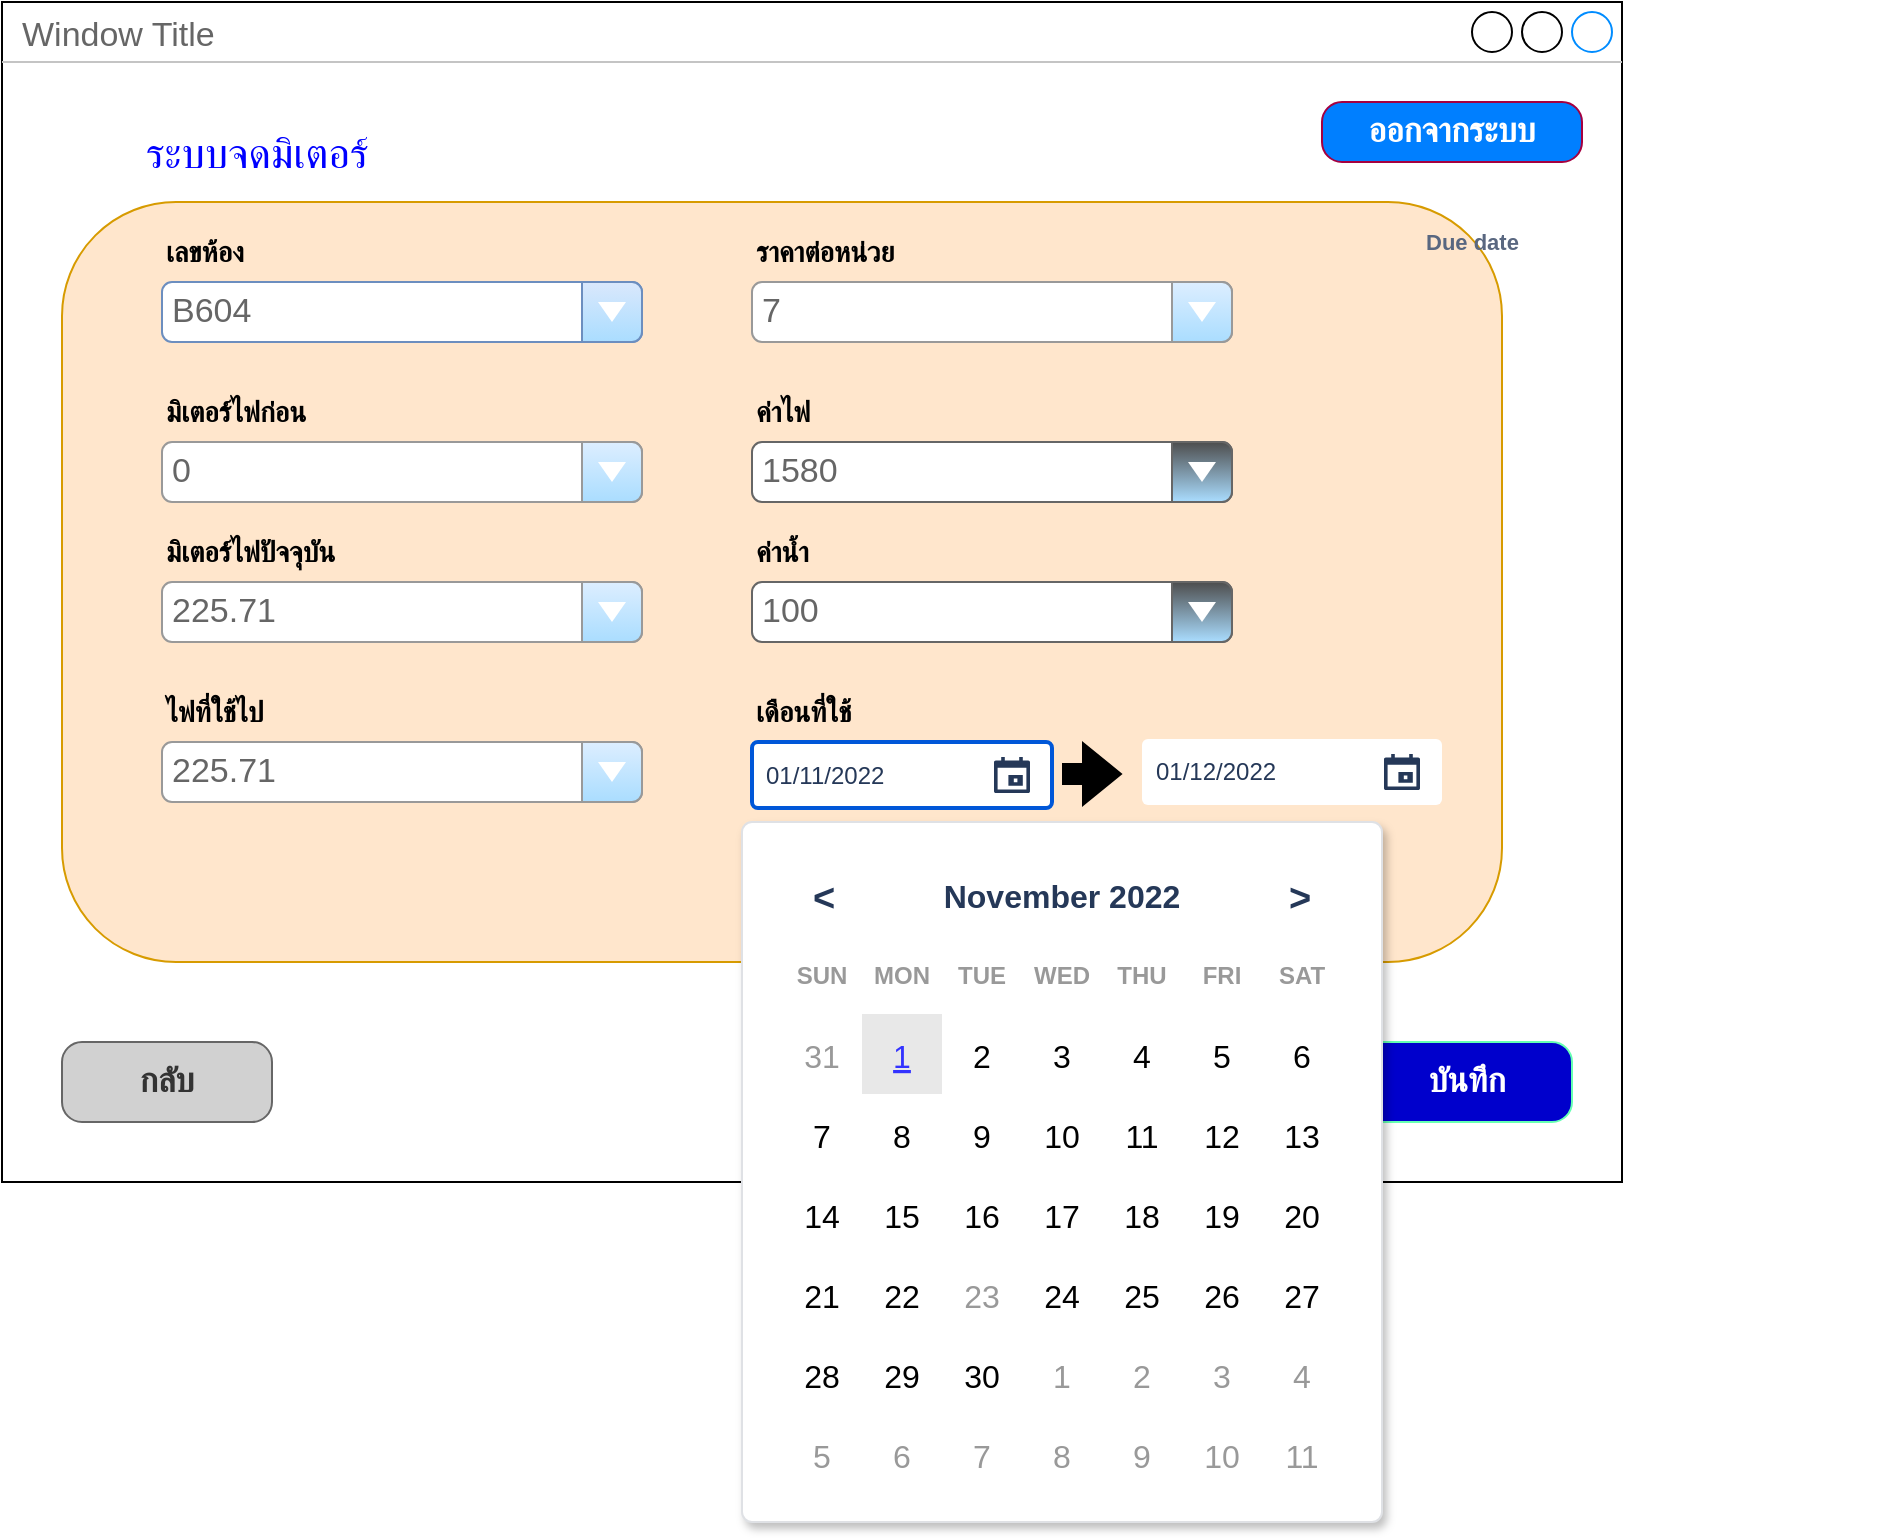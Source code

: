<mxfile version="20.6.0" type="github" pages="2">
  <diagram id="pACce_eoA6zJGkhBHv7w" name="บันทึก">
    <mxGraphModel dx="2062" dy="804" grid="1" gridSize="10" guides="1" tooltips="1" connect="1" arrows="1" fold="1" page="1" pageScale="1" pageWidth="850" pageHeight="1100" math="0" shadow="0">
      <root>
        <mxCell id="0" />
        <mxCell id="1" parent="0" />
        <mxCell id="gXI_uMia87qmrDkuM0YH-76" value="Window Title" style="strokeWidth=1;shadow=0;dashed=0;align=center;html=1;shape=mxgraph.mockup.containers.window;align=left;verticalAlign=top;spacingLeft=8;strokeColor2=#008cff;strokeColor3=#c4c4c4;fontColor=#666666;mainText=;fontSize=17;labelBackgroundColor=none;" vertex="1" parent="1">
          <mxGeometry x="30" y="20" width="810" height="590" as="geometry" />
        </mxCell>
        <mxCell id="gXI_uMia87qmrDkuM0YH-150" value="" style="rounded=1;whiteSpace=wrap;html=1;fillColor=#ffe6cc;strokeColor=#d79b00;" vertex="1" parent="1">
          <mxGeometry x="60" y="120" width="720" height="380" as="geometry" />
        </mxCell>
        <mxCell id="gXI_uMia87qmrDkuM0YH-77" value="7" style="strokeWidth=1;shadow=0;dashed=0;align=center;html=1;shape=mxgraph.mockup.forms.comboBox;strokeColor=#999999;fillColor=#ddeeff;align=left;fillColor2=#aaddff;mainText=;fontColor=#666666;fontSize=17;spacingLeft=3;" vertex="1" parent="1">
          <mxGeometry x="405" y="160" width="240" height="30" as="geometry" />
        </mxCell>
        <mxCell id="gXI_uMia87qmrDkuM0YH-78" value="&lt;span style=&quot;font-size: 14px;&quot;&gt;&lt;b&gt;ราคาต่อหน่วย&lt;/b&gt;&lt;/span&gt;" style="text;html=1;strokeColor=none;fillColor=none;align=left;verticalAlign=middle;whiteSpace=wrap;rounded=0;" vertex="1" parent="1">
          <mxGeometry x="405" y="130" width="120" height="30" as="geometry" />
        </mxCell>
        <mxCell id="gXI_uMia87qmrDkuM0YH-79" value="&lt;span style=&quot;font-size: 14px;&quot;&gt;&lt;b&gt;มิเตอร์ไฟก่อน&lt;/b&gt;&lt;/span&gt;" style="text;html=1;strokeColor=none;fillColor=none;align=left;verticalAlign=middle;whiteSpace=wrap;rounded=0;" vertex="1" parent="1">
          <mxGeometry x="110" y="210" width="180" height="30" as="geometry" />
        </mxCell>
        <mxCell id="gXI_uMia87qmrDkuM0YH-81" value="&lt;span style=&quot;font-size: 14px;&quot;&gt;&lt;b&gt;ค่าไฟ&lt;/b&gt;&lt;/span&gt;" style="text;html=1;strokeColor=none;fillColor=none;align=left;verticalAlign=middle;whiteSpace=wrap;rounded=0;" vertex="1" parent="1">
          <mxGeometry x="405" y="210" width="90" height="30" as="geometry" />
        </mxCell>
        <mxCell id="gXI_uMia87qmrDkuM0YH-82" value="&lt;span style=&quot;font-size: 14px;&quot;&gt;&lt;b&gt;เลขห้อง&lt;/b&gt;&lt;/span&gt;" style="text;html=1;strokeColor=none;fillColor=none;align=left;verticalAlign=middle;whiteSpace=wrap;rounded=0;" vertex="1" parent="1">
          <mxGeometry x="110" y="130" width="90" height="30" as="geometry" />
        </mxCell>
        <mxCell id="gXI_uMia87qmrDkuM0YH-84" value="&lt;font color=&quot;#ffffff&quot;&gt;บันทึก&lt;/font&gt;" style="strokeWidth=1;shadow=0;dashed=0;align=center;html=1;shape=mxgraph.mockup.buttons.button;strokeColor=#66FFB3;mainText=;buttonStyle=round;fontSize=17;fontStyle=1;fillColor=#0000CC;whiteSpace=wrap;" vertex="1" parent="1">
          <mxGeometry x="710" y="540" width="105" height="40" as="geometry" />
        </mxCell>
        <mxCell id="gXI_uMia87qmrDkuM0YH-85" value="&lt;font color=&quot;#0000ff&quot;&gt;&lt;span style=&quot;font-size: 21px;&quot;&gt;ระบบจดมิเตอร์&lt;span style=&quot;white-space: pre;&quot;&gt;	&lt;/span&gt;&lt;/span&gt;&lt;/font&gt;" style="text;html=1;strokeColor=none;fillColor=none;align=left;verticalAlign=middle;whiteSpace=wrap;rounded=0;" vertex="1" parent="1">
          <mxGeometry x="100" y="80" width="320" height="30" as="geometry" />
        </mxCell>
        <mxCell id="gXI_uMia87qmrDkuM0YH-86" value="ออกจากระบบ" style="strokeWidth=1;shadow=0;dashed=0;align=center;html=1;shape=mxgraph.mockup.buttons.button;strokeColor=#A50040;mainText=;buttonStyle=round;fontSize=17;fontStyle=1;fillColor=#007FFF;whiteSpace=wrap;fontColor=#ffffff;" vertex="1" parent="1">
          <mxGeometry x="690" y="70" width="130" height="30" as="geometry" />
        </mxCell>
        <mxCell id="gXI_uMia87qmrDkuM0YH-87" value="225.71" style="strokeWidth=1;shadow=0;dashed=0;align=center;html=1;shape=mxgraph.mockup.forms.comboBox;strokeColor=#999999;fillColor=#ddeeff;align=left;fillColor2=#aaddff;mainText=;fontColor=#666666;fontSize=17;spacingLeft=3;" vertex="1" parent="1">
          <mxGeometry x="110" y="310" width="240" height="30" as="geometry" />
        </mxCell>
        <mxCell id="gXI_uMia87qmrDkuM0YH-88" value="&lt;span style=&quot;font-size: 14px;&quot;&gt;&lt;b&gt;มิเตอร์ไฟปัจจุบัน&lt;/b&gt;&lt;/span&gt;" style="text;html=1;strokeColor=none;fillColor=none;align=left;verticalAlign=middle;whiteSpace=wrap;rounded=0;" vertex="1" parent="1">
          <mxGeometry x="110" y="280" width="120" height="30" as="geometry" />
        </mxCell>
        <mxCell id="gXI_uMia87qmrDkuM0YH-89" value="&lt;font color=&quot;#666666&quot;&gt;B604&lt;/font&gt;" style="strokeWidth=1;shadow=0;dashed=0;align=center;html=1;shape=mxgraph.mockup.forms.comboBox;align=left;fillColor2=#aaddff;mainText=;fontSize=17;spacingLeft=3;fillColor=#dae8fc;strokeColor=#6c8ebf;" vertex="1" parent="1">
          <mxGeometry x="110" y="160" width="240" height="30" as="geometry" />
        </mxCell>
        <mxCell id="gXI_uMia87qmrDkuM0YH-144" value="กลับ" style="strokeWidth=1;shadow=0;dashed=0;align=center;html=1;shape=mxgraph.mockup.buttons.button;strokeColor=#666666;mainText=;buttonStyle=round;fontSize=17;fontStyle=1;fillColor=#D1D1D1;whiteSpace=wrap;fontColor=#333333;" vertex="1" parent="1">
          <mxGeometry x="60" y="540" width="105" height="40" as="geometry" />
        </mxCell>
        <mxCell id="gXI_uMia87qmrDkuM0YH-145" value="&lt;font color=&quot;#666666&quot;&gt;1580&lt;/font&gt;" style="strokeWidth=1;shadow=0;dashed=0;align=center;html=1;shape=mxgraph.mockup.forms.comboBox;align=left;fillColor2=#aaddff;mainText=;fontSize=17;spacingLeft=3;fillColor=#4D4D4D;strokeColor=#666666;fontColor=#333333;" vertex="1" parent="1">
          <mxGeometry x="405" y="240" width="240" height="30" as="geometry" />
        </mxCell>
        <mxCell id="gXI_uMia87qmrDkuM0YH-146" value="225.71" style="strokeWidth=1;shadow=0;dashed=0;align=center;html=1;shape=mxgraph.mockup.forms.comboBox;strokeColor=#999999;fillColor=#ddeeff;align=left;fillColor2=#aaddff;mainText=;fontColor=#666666;fontSize=17;spacingLeft=3;" vertex="1" parent="1">
          <mxGeometry x="110" y="390" width="240" height="30" as="geometry" />
        </mxCell>
        <mxCell id="gXI_uMia87qmrDkuM0YH-147" value="&lt;span style=&quot;font-size: 14px;&quot;&gt;&lt;b&gt;ไฟที่ใช้ไป&lt;/b&gt;&lt;/span&gt;" style="text;html=1;strokeColor=none;fillColor=none;align=left;verticalAlign=middle;whiteSpace=wrap;rounded=0;" vertex="1" parent="1">
          <mxGeometry x="110" y="360" width="90" height="30" as="geometry" />
        </mxCell>
        <mxCell id="9Kk1FiaGBALXUpQW7ypn-1" value="0" style="strokeWidth=1;shadow=0;dashed=0;align=center;html=1;shape=mxgraph.mockup.forms.comboBox;strokeColor=#999999;fillColor=#ddeeff;align=left;fillColor2=#aaddff;mainText=;fontColor=#666666;fontSize=17;spacingLeft=3;" vertex="1" parent="1">
          <mxGeometry x="110" y="240" width="240" height="30" as="geometry" />
        </mxCell>
        <mxCell id="j0Syfr4rRPROpqAFG1uq-6" value="&lt;font color=&quot;#666666&quot;&gt;100&lt;/font&gt;" style="strokeWidth=1;shadow=0;dashed=0;align=center;html=1;shape=mxgraph.mockup.forms.comboBox;align=left;fillColor2=#aaddff;mainText=;fontSize=17;spacingLeft=3;fillColor=#4D4D4D;strokeColor=#666666;fontColor=#333333;" vertex="1" parent="1">
          <mxGeometry x="405" y="310" width="240" height="30" as="geometry" />
        </mxCell>
        <mxCell id="j0Syfr4rRPROpqAFG1uq-7" value="&lt;span style=&quot;font-size: 14px;&quot;&gt;&lt;b&gt;ค่าน้ำ&lt;/b&gt;&lt;/span&gt;" style="text;html=1;strokeColor=none;fillColor=none;align=left;verticalAlign=middle;whiteSpace=wrap;rounded=0;" vertex="1" parent="1">
          <mxGeometry x="405" y="280" width="90" height="30" as="geometry" />
        </mxCell>
        <mxCell id="j0Syfr4rRPROpqAFG1uq-9" value="&lt;span style=&quot;font-size: 14px;&quot;&gt;&lt;b&gt;เดือนที่ใช้&lt;/b&gt;&lt;/span&gt;" style="text;html=1;strokeColor=none;fillColor=none;align=left;verticalAlign=middle;whiteSpace=wrap;rounded=0;" vertex="1" parent="1">
          <mxGeometry x="405" y="360" width="120" height="30" as="geometry" />
        </mxCell>
        <mxCell id="j0Syfr4rRPROpqAFG1uq-13" value="Due date" style="fillColor=none;strokeColor=none;html=1;fontSize=11;fontStyle=0;align=left;fontColor=#596780;fontStyle=1;fontSize=11" vertex="1" parent="1">
          <mxGeometry x="740" y="130" width="240" height="20" as="geometry" />
        </mxCell>
        <mxCell id="j0Syfr4rRPROpqAFG1uq-14" value="01/11/2022" style="rounded=1;arcSize=9;fillColor=#ffffff;align=left;spacingLeft=5;strokeColor=#0057D8;html=1;strokeWidth=2;fontColor=#253858;fontSize=12" vertex="1" parent="1">
          <mxGeometry x="405" y="390" width="150" height="33" as="geometry" />
        </mxCell>
        <mxCell id="j0Syfr4rRPROpqAFG1uq-15" value="" style="shape=mxgraph.gmdl.calendar;fillColor=#253858;strokeColor=none" vertex="1" parent="j0Syfr4rRPROpqAFG1uq-14">
          <mxGeometry x="1" y="0.5" width="18" height="18" relative="1" as="geometry">
            <mxPoint x="-29" y="-9" as="offset" />
          </mxGeometry>
        </mxCell>
        <mxCell id="j0Syfr4rRPROpqAFG1uq-16" value="" style="shape=mxgraph.mockup.forms.rrect;rSize=5;strokeColor=#DFE1E5;fillColor=#ffffff;shadow=1" vertex="1" parent="1">
          <mxGeometry x="400" y="430" width="320" height="350" as="geometry" />
        </mxCell>
        <mxCell id="j0Syfr4rRPROpqAFG1uq-17" value="November 2022" style="strokeColor=none;fillColor=none;fontColor=#253858;fontSize=16;fontStyle=1" vertex="1" parent="j0Syfr4rRPROpqAFG1uq-16">
          <mxGeometry x="60" y="16" width="200" height="40" as="geometry" />
        </mxCell>
        <mxCell id="j0Syfr4rRPROpqAFG1uq-18" value="&lt;" style="strokeColor=none;fillColor=none;fontColor=#253858;fontSize=19;fontStyle=1;" vertex="1" parent="j0Syfr4rRPROpqAFG1uq-16">
          <mxGeometry x="16" y="16" width="50" height="40" as="geometry" />
        </mxCell>
        <mxCell id="j0Syfr4rRPROpqAFG1uq-19" value="&gt;" style="strokeColor=none;fillColor=none;fontColor=#253858;fontSize=19;fontStyle=1;" vertex="1" parent="j0Syfr4rRPROpqAFG1uq-16">
          <mxGeometry x="254" y="16" width="50" height="40" as="geometry" />
        </mxCell>
        <mxCell id="j0Syfr4rRPROpqAFG1uq-20" value="SUN" style="strokeColor=none;fillColor=none;fontColor=#999999;fontSize=12;fontStyle=1" vertex="1" parent="j0Syfr4rRPROpqAFG1uq-16">
          <mxGeometry x="20" y="56" width="40" height="40" as="geometry" />
        </mxCell>
        <mxCell id="j0Syfr4rRPROpqAFG1uq-21" value="MON" style="strokeColor=none;fillColor=none;fontColor=#999999;fontSize=12;fontStyle=1" vertex="1" parent="j0Syfr4rRPROpqAFG1uq-16">
          <mxGeometry x="60" y="56" width="40" height="40" as="geometry" />
        </mxCell>
        <mxCell id="j0Syfr4rRPROpqAFG1uq-22" value="TUE" style="strokeColor=none;fillColor=none;fontColor=#999999;fontSize=12;fontStyle=1" vertex="1" parent="j0Syfr4rRPROpqAFG1uq-16">
          <mxGeometry x="100" y="56" width="40" height="40" as="geometry" />
        </mxCell>
        <mxCell id="j0Syfr4rRPROpqAFG1uq-23" value="WED" style="strokeColor=none;fillColor=none;fontColor=#999999;fontSize=12;fontStyle=1" vertex="1" parent="j0Syfr4rRPROpqAFG1uq-16">
          <mxGeometry x="140" y="56" width="40" height="40" as="geometry" />
        </mxCell>
        <mxCell id="j0Syfr4rRPROpqAFG1uq-24" value="THU" style="strokeColor=none;fillColor=none;fontColor=#999999;fontSize=12;fontStyle=1" vertex="1" parent="j0Syfr4rRPROpqAFG1uq-16">
          <mxGeometry x="180" y="56" width="40" height="40" as="geometry" />
        </mxCell>
        <mxCell id="j0Syfr4rRPROpqAFG1uq-25" value="FRI" style="strokeColor=none;fillColor=none;fontColor=#999999;fontSize=12;fontStyle=1" vertex="1" parent="j0Syfr4rRPROpqAFG1uq-16">
          <mxGeometry x="220" y="56" width="40" height="40" as="geometry" />
        </mxCell>
        <mxCell id="j0Syfr4rRPROpqAFG1uq-26" value="SAT" style="strokeColor=none;fillColor=none;fontColor=#999999;fontSize=12;fontStyle=1" vertex="1" parent="j0Syfr4rRPROpqAFG1uq-16">
          <mxGeometry x="260" y="56" width="40" height="40" as="geometry" />
        </mxCell>
        <mxCell id="j0Syfr4rRPROpqAFG1uq-27" value="31" style="strokeColor=none;fillColor=none;fontColor=#999999;fontSize=16" vertex="1" parent="j0Syfr4rRPROpqAFG1uq-16">
          <mxGeometry x="20" y="96" width="40" height="40" as="geometry" />
        </mxCell>
        <mxCell id="j0Syfr4rRPROpqAFG1uq-28" value="1" style="strokeColor=none;fillColor=#E8E8E8;fontColor=#3333FF;fontSize=16;fontStyle=4" vertex="1" parent="j0Syfr4rRPROpqAFG1uq-16">
          <mxGeometry x="60" y="96" width="40" height="40" as="geometry" />
        </mxCell>
        <mxCell id="j0Syfr4rRPROpqAFG1uq-29" value="2" style="strokeColor=none;fillColor=none;fontColor=#000000;fontSize=16" vertex="1" parent="j0Syfr4rRPROpqAFG1uq-16">
          <mxGeometry x="100" y="96" width="40" height="40" as="geometry" />
        </mxCell>
        <mxCell id="j0Syfr4rRPROpqAFG1uq-30" value="3" style="strokeColor=none;fillColor=none;fontColor=#000000;fontSize=16" vertex="1" parent="j0Syfr4rRPROpqAFG1uq-16">
          <mxGeometry x="140" y="96" width="40" height="40" as="geometry" />
        </mxCell>
        <mxCell id="j0Syfr4rRPROpqAFG1uq-31" value="4" style="strokeColor=none;fillColor=none;fontColor=#000000;fontSize=16" vertex="1" parent="j0Syfr4rRPROpqAFG1uq-16">
          <mxGeometry x="180" y="96" width="40" height="40" as="geometry" />
        </mxCell>
        <mxCell id="j0Syfr4rRPROpqAFG1uq-32" value="5" style="strokeColor=none;fillColor=none;fontColor=#000000;fontSize=16" vertex="1" parent="j0Syfr4rRPROpqAFG1uq-16">
          <mxGeometry x="220" y="96" width="40" height="40" as="geometry" />
        </mxCell>
        <mxCell id="j0Syfr4rRPROpqAFG1uq-33" value="6" style="strokeColor=none;fillColor=none;fontColor=#000000;fontSize=16" vertex="1" parent="j0Syfr4rRPROpqAFG1uq-16">
          <mxGeometry x="260" y="96" width="40" height="40" as="geometry" />
        </mxCell>
        <mxCell id="j0Syfr4rRPROpqAFG1uq-34" value="7" style="strokeColor=none;fillColor=none;fontColor=#000000;fontSize=16" vertex="1" parent="j0Syfr4rRPROpqAFG1uq-16">
          <mxGeometry x="20" y="136" width="40" height="40" as="geometry" />
        </mxCell>
        <mxCell id="j0Syfr4rRPROpqAFG1uq-35" value="8" style="strokeColor=none;fillColor=none;fontColor=#000000;fontSize=16" vertex="1" parent="j0Syfr4rRPROpqAFG1uq-16">
          <mxGeometry x="60" y="136" width="40" height="40" as="geometry" />
        </mxCell>
        <mxCell id="j0Syfr4rRPROpqAFG1uq-36" value="9" style="strokeColor=none;fillColor=none;fontColor=#000000;fontSize=16" vertex="1" parent="j0Syfr4rRPROpqAFG1uq-16">
          <mxGeometry x="100" y="136" width="40" height="40" as="geometry" />
        </mxCell>
        <mxCell id="j0Syfr4rRPROpqAFG1uq-37" value="10" style="strokeColor=none;fillColor=none;fontColor=#000000;fontSize=16;fontStyle=0" vertex="1" parent="j0Syfr4rRPROpqAFG1uq-16">
          <mxGeometry x="140" y="136" width="40" height="40" as="geometry" />
        </mxCell>
        <mxCell id="j0Syfr4rRPROpqAFG1uq-38" value="11" style="strokeColor=none;fillColor=none;fontColor=#000000;fontSize=16;rounded=1;arcSize=10" vertex="1" parent="j0Syfr4rRPROpqAFG1uq-16">
          <mxGeometry x="180" y="136" width="40" height="40" as="geometry" />
        </mxCell>
        <mxCell id="j0Syfr4rRPROpqAFG1uq-39" value="12" style="strokeColor=none;fillColor=none;fontColor=#000000;fontSize=16" vertex="1" parent="j0Syfr4rRPROpqAFG1uq-16">
          <mxGeometry x="220" y="136" width="40" height="40" as="geometry" />
        </mxCell>
        <mxCell id="j0Syfr4rRPROpqAFG1uq-40" value="13" style="strokeColor=none;fillColor=none;fontColor=#000000;fontSize=16" vertex="1" parent="j0Syfr4rRPROpqAFG1uq-16">
          <mxGeometry x="260" y="136" width="40" height="40" as="geometry" />
        </mxCell>
        <mxCell id="j0Syfr4rRPROpqAFG1uq-41" value="14" style="strokeColor=none;fillColor=none;fontColor=#000000;fontSize=16" vertex="1" parent="j0Syfr4rRPROpqAFG1uq-16">
          <mxGeometry x="20" y="176" width="40" height="40" as="geometry" />
        </mxCell>
        <mxCell id="j0Syfr4rRPROpqAFG1uq-42" value="15" style="strokeColor=none;fillColor=none;fontColor=#000000;fontSize=16" vertex="1" parent="j0Syfr4rRPROpqAFG1uq-16">
          <mxGeometry x="60" y="176" width="40" height="40" as="geometry" />
        </mxCell>
        <mxCell id="j0Syfr4rRPROpqAFG1uq-43" value="16" style="strokeColor=none;fillColor=none;fontColor=#000000;fontSize=16" vertex="1" parent="j0Syfr4rRPROpqAFG1uq-16">
          <mxGeometry x="100" y="176" width="40" height="40" as="geometry" />
        </mxCell>
        <mxCell id="j0Syfr4rRPROpqAFG1uq-44" value="17" style="strokeColor=none;fillColor=none;fontColor=#000000;fontSize=16" vertex="1" parent="j0Syfr4rRPROpqAFG1uq-16">
          <mxGeometry x="140" y="176" width="40" height="40" as="geometry" />
        </mxCell>
        <mxCell id="j0Syfr4rRPROpqAFG1uq-45" value="18" style="strokeColor=none;fillColor=none;fontColor=#000000;fontSize=16" vertex="1" parent="j0Syfr4rRPROpqAFG1uq-16">
          <mxGeometry x="180" y="176" width="40" height="40" as="geometry" />
        </mxCell>
        <mxCell id="j0Syfr4rRPROpqAFG1uq-46" value="19" style="strokeColor=none;fillColor=none;fontColor=#000000;fontSize=16" vertex="1" parent="j0Syfr4rRPROpqAFG1uq-16">
          <mxGeometry x="220" y="176" width="40" height="40" as="geometry" />
        </mxCell>
        <mxCell id="j0Syfr4rRPROpqAFG1uq-47" value="20" style="strokeColor=none;fillColor=none;fontColor=#000000;fontSize=16" vertex="1" parent="j0Syfr4rRPROpqAFG1uq-16">
          <mxGeometry x="260" y="176" width="40" height="40" as="geometry" />
        </mxCell>
        <mxCell id="j0Syfr4rRPROpqAFG1uq-48" value="21" style="strokeColor=none;fillColor=none;fontColor=#000000;fontSize=16" vertex="1" parent="j0Syfr4rRPROpqAFG1uq-16">
          <mxGeometry x="20" y="216" width="40" height="40" as="geometry" />
        </mxCell>
        <mxCell id="j0Syfr4rRPROpqAFG1uq-49" value="22" style="strokeColor=none;fillColor=none;fontColor=#000000;fontSize=16" vertex="1" parent="j0Syfr4rRPROpqAFG1uq-16">
          <mxGeometry x="60" y="216" width="40" height="40" as="geometry" />
        </mxCell>
        <mxCell id="j0Syfr4rRPROpqAFG1uq-50" value="23" style="strokeColor=none;fillColor=none;fontColor=#999999;fontSize=16" vertex="1" parent="j0Syfr4rRPROpqAFG1uq-16">
          <mxGeometry x="100" y="216" width="40" height="40" as="geometry" />
        </mxCell>
        <mxCell id="j0Syfr4rRPROpqAFG1uq-51" value="24" style="strokeColor=none;fillColor=none;fontColor=#000000;fontSize=16" vertex="1" parent="j0Syfr4rRPROpqAFG1uq-16">
          <mxGeometry x="140" y="216" width="40" height="40" as="geometry" />
        </mxCell>
        <mxCell id="j0Syfr4rRPROpqAFG1uq-52" value="25" style="strokeColor=none;fillColor=none;fontColor=#000000;fontSize=16" vertex="1" parent="j0Syfr4rRPROpqAFG1uq-16">
          <mxGeometry x="180" y="216" width="40" height="40" as="geometry" />
        </mxCell>
        <mxCell id="j0Syfr4rRPROpqAFG1uq-53" value="26" style="strokeColor=none;fillColor=none;fontColor=#000000;fontSize=16" vertex="1" parent="j0Syfr4rRPROpqAFG1uq-16">
          <mxGeometry x="220" y="216" width="40" height="40" as="geometry" />
        </mxCell>
        <mxCell id="j0Syfr4rRPROpqAFG1uq-54" value="27" style="strokeColor=none;fillColor=none;fontColor=#000000;fontSize=16" vertex="1" parent="j0Syfr4rRPROpqAFG1uq-16">
          <mxGeometry x="260" y="216" width="40" height="40" as="geometry" />
        </mxCell>
        <mxCell id="j0Syfr4rRPROpqAFG1uq-55" value="28" style="strokeColor=none;fillColor=none;fontColor=#000000;fontSize=16" vertex="1" parent="j0Syfr4rRPROpqAFG1uq-16">
          <mxGeometry x="20" y="256" width="40" height="40" as="geometry" />
        </mxCell>
        <mxCell id="j0Syfr4rRPROpqAFG1uq-56" value="29" style="strokeColor=none;fillColor=none;fontColor=#000000;fontSize=16" vertex="1" parent="j0Syfr4rRPROpqAFG1uq-16">
          <mxGeometry x="60" y="256" width="40" height="40" as="geometry" />
        </mxCell>
        <mxCell id="j0Syfr4rRPROpqAFG1uq-57" value="30" style="strokeColor=none;fillColor=none;fontColor=#000000;fontSize=16" vertex="1" parent="j0Syfr4rRPROpqAFG1uq-16">
          <mxGeometry x="100" y="256" width="40" height="40" as="geometry" />
        </mxCell>
        <mxCell id="j0Syfr4rRPROpqAFG1uq-58" value="1" style="strokeColor=none;fillColor=none;fontColor=#999999;fontSize=16" vertex="1" parent="j0Syfr4rRPROpqAFG1uq-16">
          <mxGeometry x="140" y="256" width="40" height="40" as="geometry" />
        </mxCell>
        <mxCell id="j0Syfr4rRPROpqAFG1uq-59" value="2" style="strokeColor=none;fillColor=none;fontColor=#999999;fontSize=16" vertex="1" parent="j0Syfr4rRPROpqAFG1uq-16">
          <mxGeometry x="180" y="256" width="40" height="40" as="geometry" />
        </mxCell>
        <mxCell id="j0Syfr4rRPROpqAFG1uq-60" value="3" style="strokeColor=none;fillColor=none;fontColor=#999999;fontSize=16" vertex="1" parent="j0Syfr4rRPROpqAFG1uq-16">
          <mxGeometry x="220" y="256" width="40" height="40" as="geometry" />
        </mxCell>
        <mxCell id="j0Syfr4rRPROpqAFG1uq-61" value="4" style="strokeColor=none;fillColor=none;fontColor=#999999;fontSize=16" vertex="1" parent="j0Syfr4rRPROpqAFG1uq-16">
          <mxGeometry x="260" y="256" width="40" height="40" as="geometry" />
        </mxCell>
        <mxCell id="j0Syfr4rRPROpqAFG1uq-62" value="5" style="strokeColor=none;fillColor=none;fontColor=#999999;fontSize=16" vertex="1" parent="j0Syfr4rRPROpqAFG1uq-16">
          <mxGeometry x="20" y="296" width="40" height="40" as="geometry" />
        </mxCell>
        <mxCell id="j0Syfr4rRPROpqAFG1uq-63" value="6" style="strokeColor=none;fillColor=none;fontColor=#999999;fontSize=16" vertex="1" parent="j0Syfr4rRPROpqAFG1uq-16">
          <mxGeometry x="60" y="296" width="40" height="40" as="geometry" />
        </mxCell>
        <mxCell id="j0Syfr4rRPROpqAFG1uq-64" value="7" style="strokeColor=none;fillColor=none;fontColor=#999999;fontSize=16" vertex="1" parent="j0Syfr4rRPROpqAFG1uq-16">
          <mxGeometry x="100" y="296" width="40" height="40" as="geometry" />
        </mxCell>
        <mxCell id="j0Syfr4rRPROpqAFG1uq-65" value="8" style="strokeColor=none;fillColor=none;fontColor=#999999;fontSize=16" vertex="1" parent="j0Syfr4rRPROpqAFG1uq-16">
          <mxGeometry x="140" y="296" width="40" height="40" as="geometry" />
        </mxCell>
        <mxCell id="j0Syfr4rRPROpqAFG1uq-66" value="9" style="strokeColor=none;fillColor=none;fontColor=#999999;fontSize=16" vertex="1" parent="j0Syfr4rRPROpqAFG1uq-16">
          <mxGeometry x="180" y="296" width="40" height="40" as="geometry" />
        </mxCell>
        <mxCell id="j0Syfr4rRPROpqAFG1uq-67" value="10" style="strokeColor=none;fillColor=none;fontColor=#999999;fontSize=16" vertex="1" parent="j0Syfr4rRPROpqAFG1uq-16">
          <mxGeometry x="220" y="296" width="40" height="40" as="geometry" />
        </mxCell>
        <mxCell id="j0Syfr4rRPROpqAFG1uq-68" value="11" style="strokeColor=none;fillColor=none;fontColor=#999999;fontSize=16" vertex="1" parent="j0Syfr4rRPROpqAFG1uq-16">
          <mxGeometry x="260" y="296" width="40" height="40" as="geometry" />
        </mxCell>
        <mxCell id="j0Syfr4rRPROpqAFG1uq-69" value="01/12/2022" style="rounded=1;arcSize=9;fillColor=#ffffff;align=left;spacingLeft=5;strokeColor=none;html=1;strokeWidth=2;fontColor=#253858;fontSize=12" vertex="1" parent="1">
          <mxGeometry x="600" y="388.5" width="150" height="33" as="geometry" />
        </mxCell>
        <mxCell id="j0Syfr4rRPROpqAFG1uq-70" value="" style="shape=mxgraph.gmdl.calendar;fillColor=#253858;strokeColor=none" vertex="1" parent="j0Syfr4rRPROpqAFG1uq-69">
          <mxGeometry x="1" y="0.5" width="18" height="18" relative="1" as="geometry">
            <mxPoint x="-29" y="-9" as="offset" />
          </mxGeometry>
        </mxCell>
        <mxCell id="j0Syfr4rRPROpqAFG1uq-71" value="" style="shape=flexArrow;endArrow=classic;html=1;rounded=0;fillColor=#000000;" edge="1" parent="1">
          <mxGeometry width="50" height="50" relative="1" as="geometry">
            <mxPoint x="560" y="406" as="sourcePoint" />
            <mxPoint x="590" y="406" as="targetPoint" />
          </mxGeometry>
        </mxCell>
      </root>
    </mxGraphModel>
  </diagram>
  <diagram id="rkrF7DyD5McKqvtIe-qx" name="ใบแจ้งหนี้">
    <mxGraphModel dx="2062" dy="804" grid="1" gridSize="10" guides="1" tooltips="1" connect="1" arrows="1" fold="1" page="1" pageScale="1" pageWidth="850" pageHeight="1100" math="0" shadow="0">
      <root>
        <mxCell id="0" />
        <mxCell id="1" parent="0" />
        <mxCell id="aSWJY-RBdRZGimwsFMHo-1" value="Window Title" style="strokeWidth=1;shadow=0;dashed=0;align=center;html=1;shape=mxgraph.mockup.containers.window;align=left;verticalAlign=top;spacingLeft=8;strokeColor2=#008cff;strokeColor3=#c4c4c4;fontColor=#666666;mainText=;fontSize=17;labelBackgroundColor=none;" vertex="1" parent="1">
          <mxGeometry x="30" y="20" width="810" height="710" as="geometry" />
        </mxCell>
        <mxCell id="aSWJY-RBdRZGimwsFMHo-3" value="7" style="strokeWidth=1;shadow=0;dashed=0;align=center;html=1;shape=mxgraph.mockup.forms.comboBox;strokeColor=#999999;fillColor=#ddeeff;align=left;fillColor2=#aaddff;mainText=;fontColor=#666666;fontSize=17;spacingLeft=3;" vertex="1" parent="1">
          <mxGeometry x="405" y="160" width="240" height="30" as="geometry" />
        </mxCell>
        <mxCell id="aSWJY-RBdRZGimwsFMHo-4" value="&lt;span style=&quot;font-size: 14px;&quot;&gt;&lt;b&gt;ราคาต่อหน่วย&lt;/b&gt;&lt;/span&gt;" style="text;html=1;strokeColor=none;fillColor=none;align=left;verticalAlign=middle;whiteSpace=wrap;rounded=0;" vertex="1" parent="1">
          <mxGeometry x="405" y="130" width="120" height="30" as="geometry" />
        </mxCell>
        <mxCell id="aSWJY-RBdRZGimwsFMHo-5" value="&lt;span style=&quot;font-size: 14px;&quot;&gt;&lt;b&gt;มิเตอร์ไฟก่อน&lt;/b&gt;&lt;/span&gt;" style="text;html=1;strokeColor=none;fillColor=none;align=left;verticalAlign=middle;whiteSpace=wrap;rounded=0;" vertex="1" parent="1">
          <mxGeometry x="110" y="210" width="180" height="30" as="geometry" />
        </mxCell>
        <mxCell id="aSWJY-RBdRZGimwsFMHo-6" value="&lt;span style=&quot;font-size: 14px;&quot;&gt;&lt;b&gt;ค่าไฟ&lt;/b&gt;&lt;/span&gt;" style="text;html=1;strokeColor=none;fillColor=none;align=left;verticalAlign=middle;whiteSpace=wrap;rounded=0;" vertex="1" parent="1">
          <mxGeometry x="405" y="210" width="90" height="30" as="geometry" />
        </mxCell>
        <mxCell id="aSWJY-RBdRZGimwsFMHo-7" value="&lt;span style=&quot;font-size: 14px;&quot;&gt;&lt;b&gt;เลขห้อง&lt;/b&gt;&lt;/span&gt;" style="text;html=1;strokeColor=none;fillColor=none;align=left;verticalAlign=middle;whiteSpace=wrap;rounded=0;" vertex="1" parent="1">
          <mxGeometry x="110" y="130" width="90" height="30" as="geometry" />
        </mxCell>
        <mxCell id="aSWJY-RBdRZGimwsFMHo-8" value="&lt;font color=&quot;#ffffff&quot;&gt;บันทึก&lt;/font&gt;" style="strokeWidth=1;shadow=0;dashed=0;align=center;html=1;shape=mxgraph.mockup.buttons.button;strokeColor=#66FFB3;mainText=;buttonStyle=round;fontSize=17;fontStyle=1;fillColor=#0000CC;whiteSpace=wrap;" vertex="1" parent="1">
          <mxGeometry x="707.5" y="660" width="105" height="40" as="geometry" />
        </mxCell>
        <mxCell id="aSWJY-RBdRZGimwsFMHo-9" value="&lt;font color=&quot;#0000ff&quot;&gt;&lt;span style=&quot;font-size: 21px;&quot;&gt;ใบแจ้งหนี้&lt;/span&gt;&lt;/font&gt;" style="text;html=1;strokeColor=none;fillColor=none;align=left;verticalAlign=middle;whiteSpace=wrap;rounded=0;" vertex="1" parent="1">
          <mxGeometry x="100" y="80" width="320" height="30" as="geometry" />
        </mxCell>
        <mxCell id="aSWJY-RBdRZGimwsFMHo-10" value="ออกจากระบบ" style="strokeWidth=1;shadow=0;dashed=0;align=center;html=1;shape=mxgraph.mockup.buttons.button;strokeColor=#A50040;mainText=;buttonStyle=round;fontSize=17;fontStyle=1;fillColor=#007FFF;whiteSpace=wrap;fontColor=#ffffff;" vertex="1" parent="1">
          <mxGeometry x="690" y="70" width="130" height="30" as="geometry" />
        </mxCell>
        <mxCell id="aSWJY-RBdRZGimwsFMHo-11" value="225.71" style="strokeWidth=1;shadow=0;dashed=0;align=center;html=1;shape=mxgraph.mockup.forms.comboBox;strokeColor=#999999;fillColor=#ddeeff;align=left;fillColor2=#aaddff;mainText=;fontColor=#666666;fontSize=17;spacingLeft=3;" vertex="1" parent="1">
          <mxGeometry x="110" y="310" width="240" height="30" as="geometry" />
        </mxCell>
        <mxCell id="aSWJY-RBdRZGimwsFMHo-12" value="&lt;span style=&quot;font-size: 14px;&quot;&gt;&lt;b&gt;มิเตอร์ไฟปัจจุบัน&lt;/b&gt;&lt;/span&gt;" style="text;html=1;strokeColor=none;fillColor=none;align=left;verticalAlign=middle;whiteSpace=wrap;rounded=0;" vertex="1" parent="1">
          <mxGeometry x="110" y="280" width="120" height="30" as="geometry" />
        </mxCell>
        <mxCell id="aSWJY-RBdRZGimwsFMHo-13" value="&lt;font color=&quot;#666666&quot;&gt;B604&lt;/font&gt;" style="strokeWidth=1;shadow=0;dashed=0;align=center;html=1;shape=mxgraph.mockup.forms.comboBox;align=left;fillColor2=#aaddff;mainText=;fontSize=17;spacingLeft=3;fillColor=#dae8fc;strokeColor=#6c8ebf;" vertex="1" parent="1">
          <mxGeometry x="110" y="160" width="240" height="30" as="geometry" />
        </mxCell>
        <mxCell id="aSWJY-RBdRZGimwsFMHo-14" value="0" style="strokeWidth=1;shadow=0;dashed=0;align=center;html=1;shape=mxgraph.mockup.forms.comboBox;align=left;fillColor2=#aaddff;mainText=;fontSize=17;spacingLeft=3;fillColor=#4D4D4D;strokeColor=#666666;fontColor=#333333;" vertex="1" parent="1">
          <mxGeometry x="110" y="240" width="240" height="30" as="geometry" />
        </mxCell>
        <mxCell id="aSWJY-RBdRZGimwsFMHo-15" value="กลับ" style="strokeWidth=1;shadow=0;dashed=0;align=center;html=1;shape=mxgraph.mockup.buttons.button;strokeColor=#666666;mainText=;buttonStyle=round;fontSize=17;fontStyle=1;fillColor=#D1D1D1;whiteSpace=wrap;fontColor=#333333;" vertex="1" parent="1">
          <mxGeometry x="57.5" y="650" width="105" height="40" as="geometry" />
        </mxCell>
        <mxCell id="aSWJY-RBdRZGimwsFMHo-16" value="&lt;font color=&quot;#666666&quot;&gt;1580&lt;/font&gt;" style="strokeWidth=1;shadow=0;dashed=0;align=center;html=1;shape=mxgraph.mockup.forms.comboBox;align=left;fillColor2=#aaddff;mainText=;fontSize=17;spacingLeft=3;fillColor=#4D4D4D;strokeColor=#666666;fontColor=#333333;" vertex="1" parent="1">
          <mxGeometry x="405" y="240" width="240" height="30" as="geometry" />
        </mxCell>
        <mxCell id="aSWJY-RBdRZGimwsFMHo-17" value="225.71" style="strokeWidth=1;shadow=0;dashed=0;align=center;html=1;shape=mxgraph.mockup.forms.comboBox;strokeColor=#999999;fillColor=#ddeeff;align=left;fillColor2=#aaddff;mainText=;fontColor=#666666;fontSize=17;spacingLeft=3;" vertex="1" parent="1">
          <mxGeometry x="110" y="390" width="240" height="30" as="geometry" />
        </mxCell>
        <mxCell id="aSWJY-RBdRZGimwsFMHo-18" value="&lt;span style=&quot;font-size: 14px;&quot;&gt;&lt;b&gt;ไฟใช้ไป&lt;/b&gt;&lt;/span&gt;" style="text;html=1;strokeColor=none;fillColor=none;align=left;verticalAlign=middle;whiteSpace=wrap;rounded=0;" vertex="1" parent="1">
          <mxGeometry x="110" y="360" width="90" height="30" as="geometry" />
        </mxCell>
      </root>
    </mxGraphModel>
  </diagram>
</mxfile>
